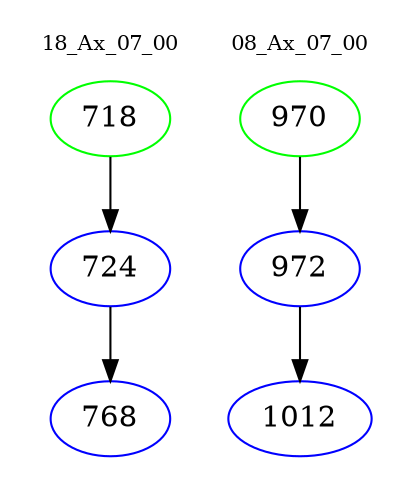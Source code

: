 digraph{
subgraph cluster_0 {
color = white
label = "18_Ax_07_00";
fontsize=10;
T0_718 [label="718", color="green"]
T0_718 -> T0_724 [color="black"]
T0_724 [label="724", color="blue"]
T0_724 -> T0_768 [color="black"]
T0_768 [label="768", color="blue"]
}
subgraph cluster_1 {
color = white
label = "08_Ax_07_00";
fontsize=10;
T1_970 [label="970", color="green"]
T1_970 -> T1_972 [color="black"]
T1_972 [label="972", color="blue"]
T1_972 -> T1_1012 [color="black"]
T1_1012 [label="1012", color="blue"]
}
}
